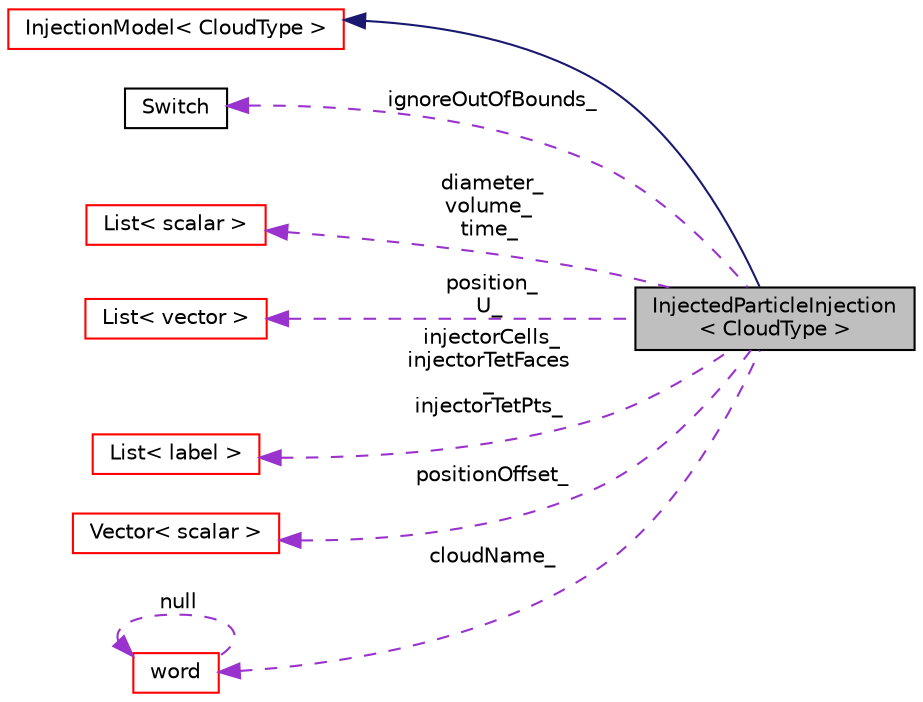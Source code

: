 digraph "InjectedParticleInjection&lt; CloudType &gt;"
{
  bgcolor="transparent";
  edge [fontname="Helvetica",fontsize="10",labelfontname="Helvetica",labelfontsize="10"];
  node [fontname="Helvetica",fontsize="10",shape=record];
  rankdir="LR";
  Node1 [label="InjectedParticleInjection\l\< CloudType \>",height=0.2,width=0.4,color="black", fillcolor="grey75", style="filled" fontcolor="black"];
  Node2 -> Node1 [dir="back",color="midnightblue",fontsize="10",style="solid",fontname="Helvetica"];
  Node2 [label="InjectionModel\< CloudType \>",height=0.2,width=0.4,color="red",URL="$classFoam_1_1InjectionModel.html",tooltip="Templated injection model class. "];
  Node3 -> Node1 [dir="back",color="darkorchid3",fontsize="10",style="dashed",label=" ignoreOutOfBounds_" ,fontname="Helvetica"];
  Node3 [label="Switch",height=0.2,width=0.4,color="black",URL="$classFoam_1_1Switch.html",tooltip="A simple wrapper around bool so that it can be read as a word: true/false, on/off, yes/no, y/n, t/f, or none. "];
  Node4 -> Node1 [dir="back",color="darkorchid3",fontsize="10",style="dashed",label=" diameter_\nvolume_\ntime_" ,fontname="Helvetica"];
  Node4 [label="List\< scalar \>",height=0.2,width=0.4,color="red",URL="$classFoam_1_1List.html"];
  Node5 -> Node1 [dir="back",color="darkorchid3",fontsize="10",style="dashed",label=" position_\nU_" ,fontname="Helvetica"];
  Node5 [label="List\< vector \>",height=0.2,width=0.4,color="red",URL="$classFoam_1_1List.html"];
  Node6 -> Node1 [dir="back",color="darkorchid3",fontsize="10",style="dashed",label=" injectorCells_\ninjectorTetFaces\l_\ninjectorTetPts_" ,fontname="Helvetica"];
  Node6 [label="List\< label \>",height=0.2,width=0.4,color="red",URL="$classFoam_1_1List.html"];
  Node7 -> Node1 [dir="back",color="darkorchid3",fontsize="10",style="dashed",label=" positionOffset_" ,fontname="Helvetica"];
  Node7 [label="Vector\< scalar \>",height=0.2,width=0.4,color="red",URL="$classFoam_1_1Vector.html"];
  Node8 -> Node1 [dir="back",color="darkorchid3",fontsize="10",style="dashed",label=" cloudName_" ,fontname="Helvetica"];
  Node8 [label="word",height=0.2,width=0.4,color="red",URL="$classFoam_1_1word.html",tooltip="A class for handling words, derived from Foam::string. "];
  Node8 -> Node8 [dir="back",color="darkorchid3",fontsize="10",style="dashed",label=" null" ,fontname="Helvetica"];
}
